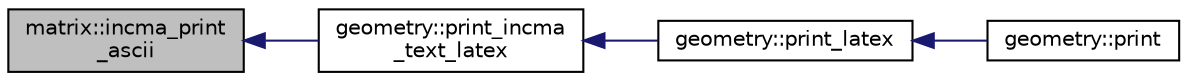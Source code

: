 digraph "matrix::incma_print_ascii"
{
  edge [fontname="Helvetica",fontsize="10",labelfontname="Helvetica",labelfontsize="10"];
  node [fontname="Helvetica",fontsize="10",shape=record];
  rankdir="LR";
  Node706 [label="matrix::incma_print\l_ascii",height=0.2,width=0.4,color="black", fillcolor="grey75", style="filled", fontcolor="black"];
  Node706 -> Node707 [dir="back",color="midnightblue",fontsize="10",style="solid",fontname="Helvetica"];
  Node707 [label="geometry::print_incma\l_text_latex",height=0.2,width=0.4,color="black", fillcolor="white", style="filled",URL="$da/d44/classgeometry.html#a400fa93fa773518f7b55c454fa69ee78"];
  Node707 -> Node708 [dir="back",color="midnightblue",fontsize="10",style="solid",fontname="Helvetica"];
  Node708 [label="geometry::print_latex",height=0.2,width=0.4,color="black", fillcolor="white", style="filled",URL="$da/d44/classgeometry.html#a1d45497d61d4dc8f7325156158b7e661"];
  Node708 -> Node709 [dir="back",color="midnightblue",fontsize="10",style="solid",fontname="Helvetica"];
  Node709 [label="geometry::print",height=0.2,width=0.4,color="black", fillcolor="white", style="filled",URL="$da/d44/classgeometry.html#af92f963887d22dd3437f585df929208d"];
}
